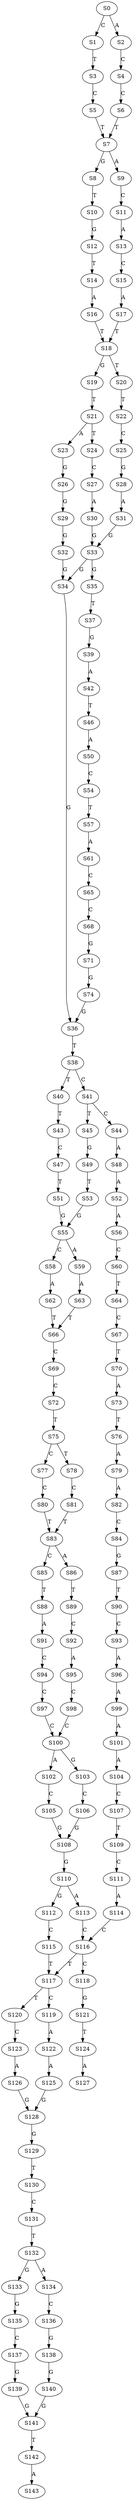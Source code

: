 strict digraph  {
	S0 -> S1 [ label = C ];
	S0 -> S2 [ label = A ];
	S1 -> S3 [ label = T ];
	S2 -> S4 [ label = C ];
	S3 -> S5 [ label = C ];
	S4 -> S6 [ label = C ];
	S5 -> S7 [ label = T ];
	S6 -> S7 [ label = T ];
	S7 -> S8 [ label = G ];
	S7 -> S9 [ label = A ];
	S8 -> S10 [ label = T ];
	S9 -> S11 [ label = C ];
	S10 -> S12 [ label = G ];
	S11 -> S13 [ label = A ];
	S12 -> S14 [ label = T ];
	S13 -> S15 [ label = C ];
	S14 -> S16 [ label = A ];
	S15 -> S17 [ label = A ];
	S16 -> S18 [ label = T ];
	S17 -> S18 [ label = T ];
	S18 -> S19 [ label = G ];
	S18 -> S20 [ label = T ];
	S19 -> S21 [ label = T ];
	S20 -> S22 [ label = T ];
	S21 -> S23 [ label = A ];
	S21 -> S24 [ label = T ];
	S22 -> S25 [ label = C ];
	S23 -> S26 [ label = G ];
	S24 -> S27 [ label = C ];
	S25 -> S28 [ label = G ];
	S26 -> S29 [ label = G ];
	S27 -> S30 [ label = A ];
	S28 -> S31 [ label = A ];
	S29 -> S32 [ label = G ];
	S30 -> S33 [ label = G ];
	S31 -> S33 [ label = G ];
	S32 -> S34 [ label = G ];
	S33 -> S35 [ label = G ];
	S33 -> S34 [ label = G ];
	S34 -> S36 [ label = G ];
	S35 -> S37 [ label = T ];
	S36 -> S38 [ label = T ];
	S37 -> S39 [ label = G ];
	S38 -> S40 [ label = T ];
	S38 -> S41 [ label = C ];
	S39 -> S42 [ label = A ];
	S40 -> S43 [ label = T ];
	S41 -> S44 [ label = C ];
	S41 -> S45 [ label = T ];
	S42 -> S46 [ label = T ];
	S43 -> S47 [ label = C ];
	S44 -> S48 [ label = A ];
	S45 -> S49 [ label = G ];
	S46 -> S50 [ label = A ];
	S47 -> S51 [ label = T ];
	S48 -> S52 [ label = A ];
	S49 -> S53 [ label = T ];
	S50 -> S54 [ label = C ];
	S51 -> S55 [ label = G ];
	S52 -> S56 [ label = A ];
	S53 -> S55 [ label = G ];
	S54 -> S57 [ label = T ];
	S55 -> S58 [ label = C ];
	S55 -> S59 [ label = A ];
	S56 -> S60 [ label = C ];
	S57 -> S61 [ label = A ];
	S58 -> S62 [ label = A ];
	S59 -> S63 [ label = A ];
	S60 -> S64 [ label = T ];
	S61 -> S65 [ label = C ];
	S62 -> S66 [ label = T ];
	S63 -> S66 [ label = T ];
	S64 -> S67 [ label = C ];
	S65 -> S68 [ label = C ];
	S66 -> S69 [ label = C ];
	S67 -> S70 [ label = T ];
	S68 -> S71 [ label = G ];
	S69 -> S72 [ label = C ];
	S70 -> S73 [ label = A ];
	S71 -> S74 [ label = G ];
	S72 -> S75 [ label = T ];
	S73 -> S76 [ label = T ];
	S74 -> S36 [ label = G ];
	S75 -> S77 [ label = C ];
	S75 -> S78 [ label = T ];
	S76 -> S79 [ label = A ];
	S77 -> S80 [ label = C ];
	S78 -> S81 [ label = C ];
	S79 -> S82 [ label = A ];
	S80 -> S83 [ label = T ];
	S81 -> S83 [ label = T ];
	S82 -> S84 [ label = C ];
	S83 -> S85 [ label = C ];
	S83 -> S86 [ label = A ];
	S84 -> S87 [ label = G ];
	S85 -> S88 [ label = T ];
	S86 -> S89 [ label = T ];
	S87 -> S90 [ label = T ];
	S88 -> S91 [ label = A ];
	S89 -> S92 [ label = C ];
	S90 -> S93 [ label = C ];
	S91 -> S94 [ label = C ];
	S92 -> S95 [ label = A ];
	S93 -> S96 [ label = A ];
	S94 -> S97 [ label = C ];
	S95 -> S98 [ label = C ];
	S96 -> S99 [ label = A ];
	S97 -> S100 [ label = C ];
	S98 -> S100 [ label = C ];
	S99 -> S101 [ label = A ];
	S100 -> S102 [ label = A ];
	S100 -> S103 [ label = G ];
	S101 -> S104 [ label = A ];
	S102 -> S105 [ label = C ];
	S103 -> S106 [ label = C ];
	S104 -> S107 [ label = C ];
	S105 -> S108 [ label = G ];
	S106 -> S108 [ label = G ];
	S107 -> S109 [ label = T ];
	S108 -> S110 [ label = G ];
	S109 -> S111 [ label = C ];
	S110 -> S112 [ label = G ];
	S110 -> S113 [ label = A ];
	S111 -> S114 [ label = A ];
	S112 -> S115 [ label = C ];
	S113 -> S116 [ label = C ];
	S114 -> S116 [ label = C ];
	S115 -> S117 [ label = T ];
	S116 -> S118 [ label = C ];
	S116 -> S117 [ label = T ];
	S117 -> S119 [ label = C ];
	S117 -> S120 [ label = T ];
	S118 -> S121 [ label = G ];
	S119 -> S122 [ label = A ];
	S120 -> S123 [ label = C ];
	S121 -> S124 [ label = T ];
	S122 -> S125 [ label = A ];
	S123 -> S126 [ label = A ];
	S124 -> S127 [ label = A ];
	S125 -> S128 [ label = G ];
	S126 -> S128 [ label = G ];
	S128 -> S129 [ label = G ];
	S129 -> S130 [ label = T ];
	S130 -> S131 [ label = C ];
	S131 -> S132 [ label = T ];
	S132 -> S133 [ label = G ];
	S132 -> S134 [ label = A ];
	S133 -> S135 [ label = G ];
	S134 -> S136 [ label = C ];
	S135 -> S137 [ label = C ];
	S136 -> S138 [ label = G ];
	S137 -> S139 [ label = G ];
	S138 -> S140 [ label = G ];
	S139 -> S141 [ label = G ];
	S140 -> S141 [ label = G ];
	S141 -> S142 [ label = T ];
	S142 -> S143 [ label = A ];
}
